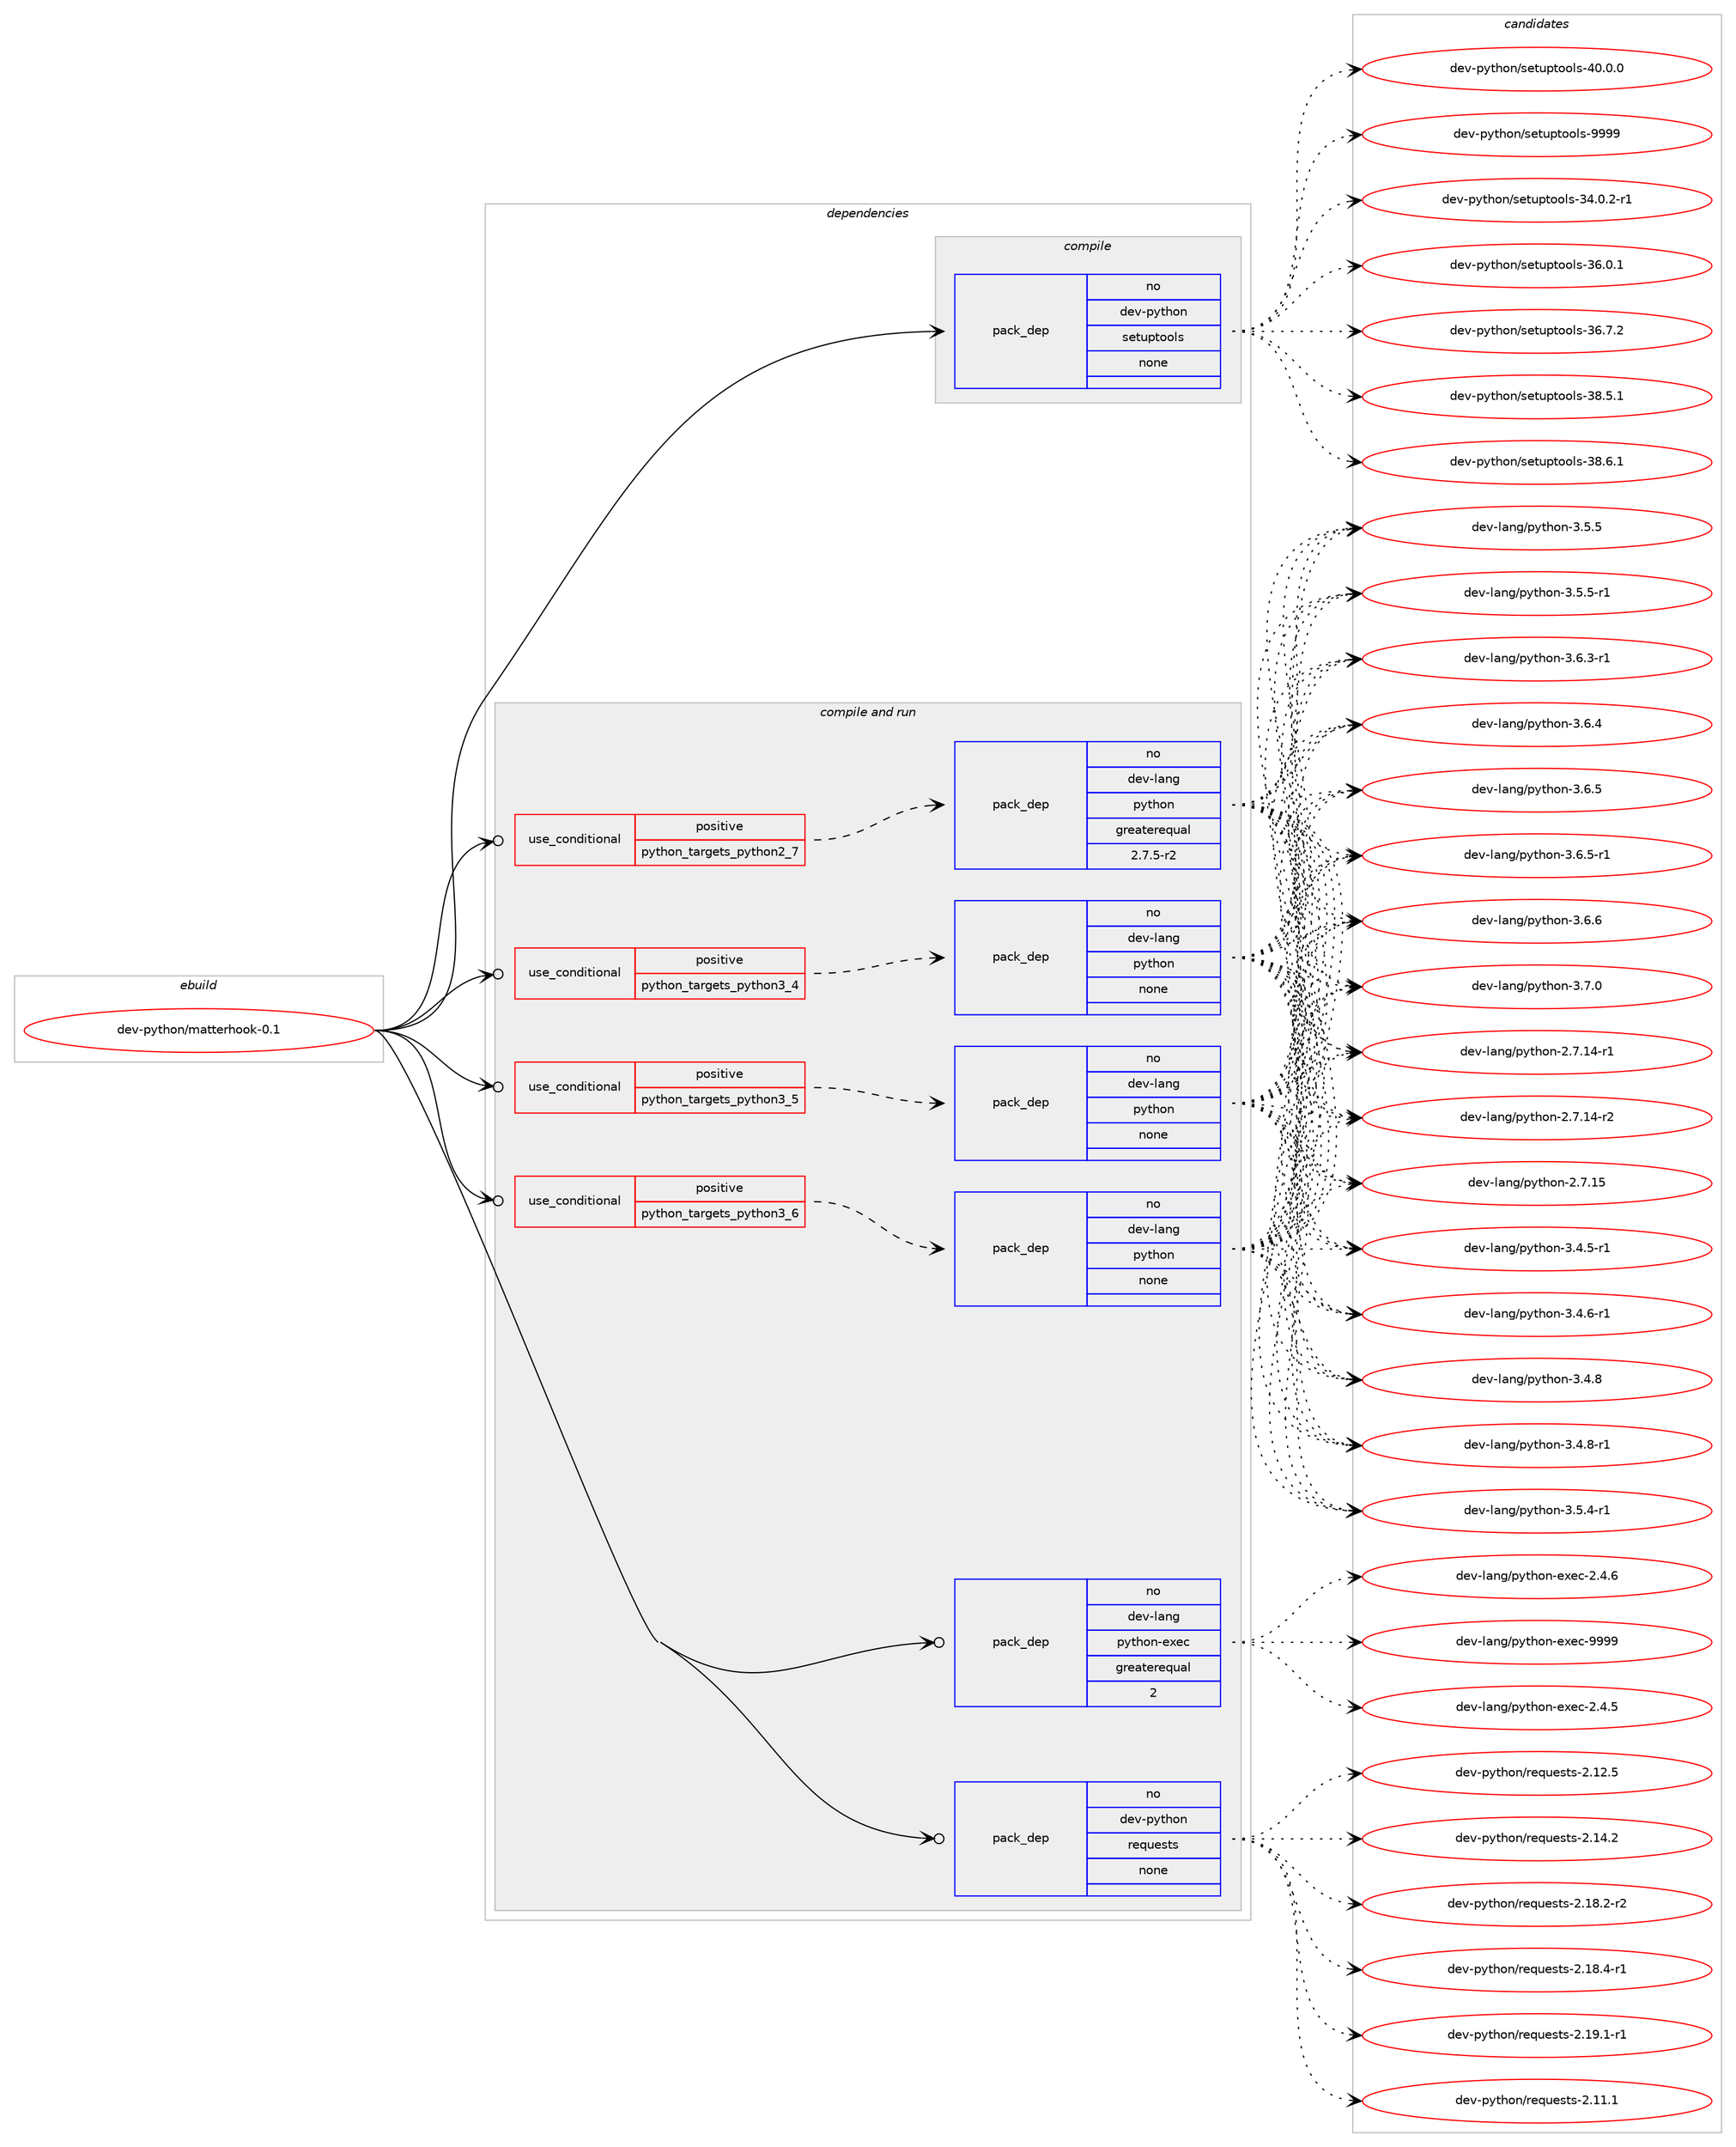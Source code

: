 digraph prolog {

# *************
# Graph options
# *************

newrank=true;
concentrate=true;
compound=true;
graph [rankdir=LR,fontname=Helvetica,fontsize=10,ranksep=1.5];#, ranksep=2.5, nodesep=0.2];
edge  [arrowhead=vee];
node  [fontname=Helvetica,fontsize=10];

# **********
# The ebuild
# **********

subgraph cluster_leftcol {
color=gray;
rank=same;
label=<<i>ebuild</i>>;
id [label="dev-python/matterhook-0.1", color=red, width=4, href="../dev-python/matterhook-0.1.svg"];
}

# ****************
# The dependencies
# ****************

subgraph cluster_midcol {
color=gray;
label=<<i>dependencies</i>>;
subgraph cluster_compile {
fillcolor="#eeeeee";
style=filled;
label=<<i>compile</i>>;
subgraph pack4019 {
dependency5831 [label=<<TABLE BORDER="0" CELLBORDER="1" CELLSPACING="0" CELLPADDING="4" WIDTH="220"><TR><TD ROWSPAN="6" CELLPADDING="30">pack_dep</TD></TR><TR><TD WIDTH="110">no</TD></TR><TR><TD>dev-python</TD></TR><TR><TD>setuptools</TD></TR><TR><TD>none</TD></TR><TR><TD></TD></TR></TABLE>>, shape=none, color=blue];
}
id:e -> dependency5831:w [weight=20,style="solid",arrowhead="vee"];
}
subgraph cluster_compileandrun {
fillcolor="#eeeeee";
style=filled;
label=<<i>compile and run</i>>;
subgraph cond1682 {
dependency5832 [label=<<TABLE BORDER="0" CELLBORDER="1" CELLSPACING="0" CELLPADDING="4"><TR><TD ROWSPAN="3" CELLPADDING="10">use_conditional</TD></TR><TR><TD>positive</TD></TR><TR><TD>python_targets_python2_7</TD></TR></TABLE>>, shape=none, color=red];
subgraph pack4020 {
dependency5833 [label=<<TABLE BORDER="0" CELLBORDER="1" CELLSPACING="0" CELLPADDING="4" WIDTH="220"><TR><TD ROWSPAN="6" CELLPADDING="30">pack_dep</TD></TR><TR><TD WIDTH="110">no</TD></TR><TR><TD>dev-lang</TD></TR><TR><TD>python</TD></TR><TR><TD>greaterequal</TD></TR><TR><TD>2.7.5-r2</TD></TR></TABLE>>, shape=none, color=blue];
}
dependency5832:e -> dependency5833:w [weight=20,style="dashed",arrowhead="vee"];
}
id:e -> dependency5832:w [weight=20,style="solid",arrowhead="odotvee"];
subgraph cond1683 {
dependency5834 [label=<<TABLE BORDER="0" CELLBORDER="1" CELLSPACING="0" CELLPADDING="4"><TR><TD ROWSPAN="3" CELLPADDING="10">use_conditional</TD></TR><TR><TD>positive</TD></TR><TR><TD>python_targets_python3_4</TD></TR></TABLE>>, shape=none, color=red];
subgraph pack4021 {
dependency5835 [label=<<TABLE BORDER="0" CELLBORDER="1" CELLSPACING="0" CELLPADDING="4" WIDTH="220"><TR><TD ROWSPAN="6" CELLPADDING="30">pack_dep</TD></TR><TR><TD WIDTH="110">no</TD></TR><TR><TD>dev-lang</TD></TR><TR><TD>python</TD></TR><TR><TD>none</TD></TR><TR><TD></TD></TR></TABLE>>, shape=none, color=blue];
}
dependency5834:e -> dependency5835:w [weight=20,style="dashed",arrowhead="vee"];
}
id:e -> dependency5834:w [weight=20,style="solid",arrowhead="odotvee"];
subgraph cond1684 {
dependency5836 [label=<<TABLE BORDER="0" CELLBORDER="1" CELLSPACING="0" CELLPADDING="4"><TR><TD ROWSPAN="3" CELLPADDING="10">use_conditional</TD></TR><TR><TD>positive</TD></TR><TR><TD>python_targets_python3_5</TD></TR></TABLE>>, shape=none, color=red];
subgraph pack4022 {
dependency5837 [label=<<TABLE BORDER="0" CELLBORDER="1" CELLSPACING="0" CELLPADDING="4" WIDTH="220"><TR><TD ROWSPAN="6" CELLPADDING="30">pack_dep</TD></TR><TR><TD WIDTH="110">no</TD></TR><TR><TD>dev-lang</TD></TR><TR><TD>python</TD></TR><TR><TD>none</TD></TR><TR><TD></TD></TR></TABLE>>, shape=none, color=blue];
}
dependency5836:e -> dependency5837:w [weight=20,style="dashed",arrowhead="vee"];
}
id:e -> dependency5836:w [weight=20,style="solid",arrowhead="odotvee"];
subgraph cond1685 {
dependency5838 [label=<<TABLE BORDER="0" CELLBORDER="1" CELLSPACING="0" CELLPADDING="4"><TR><TD ROWSPAN="3" CELLPADDING="10">use_conditional</TD></TR><TR><TD>positive</TD></TR><TR><TD>python_targets_python3_6</TD></TR></TABLE>>, shape=none, color=red];
subgraph pack4023 {
dependency5839 [label=<<TABLE BORDER="0" CELLBORDER="1" CELLSPACING="0" CELLPADDING="4" WIDTH="220"><TR><TD ROWSPAN="6" CELLPADDING="30">pack_dep</TD></TR><TR><TD WIDTH="110">no</TD></TR><TR><TD>dev-lang</TD></TR><TR><TD>python</TD></TR><TR><TD>none</TD></TR><TR><TD></TD></TR></TABLE>>, shape=none, color=blue];
}
dependency5838:e -> dependency5839:w [weight=20,style="dashed",arrowhead="vee"];
}
id:e -> dependency5838:w [weight=20,style="solid",arrowhead="odotvee"];
subgraph pack4024 {
dependency5840 [label=<<TABLE BORDER="0" CELLBORDER="1" CELLSPACING="0" CELLPADDING="4" WIDTH="220"><TR><TD ROWSPAN="6" CELLPADDING="30">pack_dep</TD></TR><TR><TD WIDTH="110">no</TD></TR><TR><TD>dev-lang</TD></TR><TR><TD>python-exec</TD></TR><TR><TD>greaterequal</TD></TR><TR><TD>2</TD></TR></TABLE>>, shape=none, color=blue];
}
id:e -> dependency5840:w [weight=20,style="solid",arrowhead="odotvee"];
subgraph pack4025 {
dependency5841 [label=<<TABLE BORDER="0" CELLBORDER="1" CELLSPACING="0" CELLPADDING="4" WIDTH="220"><TR><TD ROWSPAN="6" CELLPADDING="30">pack_dep</TD></TR><TR><TD WIDTH="110">no</TD></TR><TR><TD>dev-python</TD></TR><TR><TD>requests</TD></TR><TR><TD>none</TD></TR><TR><TD></TD></TR></TABLE>>, shape=none, color=blue];
}
id:e -> dependency5841:w [weight=20,style="solid",arrowhead="odotvee"];
}
subgraph cluster_run {
fillcolor="#eeeeee";
style=filled;
label=<<i>run</i>>;
}
}

# **************
# The candidates
# **************

subgraph cluster_choices {
rank=same;
color=gray;
label=<<i>candidates</i>>;

subgraph choice4019 {
color=black;
nodesep=1;
choice1001011184511212111610411111047115101116117112116111111108115455152464846504511449 [label="dev-python/setuptools-34.0.2-r1", color=red, width=4,href="../dev-python/setuptools-34.0.2-r1.svg"];
choice100101118451121211161041111104711510111611711211611111110811545515446484649 [label="dev-python/setuptools-36.0.1", color=red, width=4,href="../dev-python/setuptools-36.0.1.svg"];
choice100101118451121211161041111104711510111611711211611111110811545515446554650 [label="dev-python/setuptools-36.7.2", color=red, width=4,href="../dev-python/setuptools-36.7.2.svg"];
choice100101118451121211161041111104711510111611711211611111110811545515646534649 [label="dev-python/setuptools-38.5.1", color=red, width=4,href="../dev-python/setuptools-38.5.1.svg"];
choice100101118451121211161041111104711510111611711211611111110811545515646544649 [label="dev-python/setuptools-38.6.1", color=red, width=4,href="../dev-python/setuptools-38.6.1.svg"];
choice100101118451121211161041111104711510111611711211611111110811545524846484648 [label="dev-python/setuptools-40.0.0", color=red, width=4,href="../dev-python/setuptools-40.0.0.svg"];
choice10010111845112121116104111110471151011161171121161111111081154557575757 [label="dev-python/setuptools-9999", color=red, width=4,href="../dev-python/setuptools-9999.svg"];
dependency5831:e -> choice1001011184511212111610411111047115101116117112116111111108115455152464846504511449:w [style=dotted,weight="100"];
dependency5831:e -> choice100101118451121211161041111104711510111611711211611111110811545515446484649:w [style=dotted,weight="100"];
dependency5831:e -> choice100101118451121211161041111104711510111611711211611111110811545515446554650:w [style=dotted,weight="100"];
dependency5831:e -> choice100101118451121211161041111104711510111611711211611111110811545515646534649:w [style=dotted,weight="100"];
dependency5831:e -> choice100101118451121211161041111104711510111611711211611111110811545515646544649:w [style=dotted,weight="100"];
dependency5831:e -> choice100101118451121211161041111104711510111611711211611111110811545524846484648:w [style=dotted,weight="100"];
dependency5831:e -> choice10010111845112121116104111110471151011161171121161111111081154557575757:w [style=dotted,weight="100"];
}
subgraph choice4020 {
color=black;
nodesep=1;
choice100101118451089711010347112121116104111110455046554649524511449 [label="dev-lang/python-2.7.14-r1", color=red, width=4,href="../dev-lang/python-2.7.14-r1.svg"];
choice100101118451089711010347112121116104111110455046554649524511450 [label="dev-lang/python-2.7.14-r2", color=red, width=4,href="../dev-lang/python-2.7.14-r2.svg"];
choice10010111845108971101034711212111610411111045504655464953 [label="dev-lang/python-2.7.15", color=red, width=4,href="../dev-lang/python-2.7.15.svg"];
choice1001011184510897110103471121211161041111104551465246534511449 [label="dev-lang/python-3.4.5-r1", color=red, width=4,href="../dev-lang/python-3.4.5-r1.svg"];
choice1001011184510897110103471121211161041111104551465246544511449 [label="dev-lang/python-3.4.6-r1", color=red, width=4,href="../dev-lang/python-3.4.6-r1.svg"];
choice100101118451089711010347112121116104111110455146524656 [label="dev-lang/python-3.4.8", color=red, width=4,href="../dev-lang/python-3.4.8.svg"];
choice1001011184510897110103471121211161041111104551465246564511449 [label="dev-lang/python-3.4.8-r1", color=red, width=4,href="../dev-lang/python-3.4.8-r1.svg"];
choice1001011184510897110103471121211161041111104551465346524511449 [label="dev-lang/python-3.5.4-r1", color=red, width=4,href="../dev-lang/python-3.5.4-r1.svg"];
choice100101118451089711010347112121116104111110455146534653 [label="dev-lang/python-3.5.5", color=red, width=4,href="../dev-lang/python-3.5.5.svg"];
choice1001011184510897110103471121211161041111104551465346534511449 [label="dev-lang/python-3.5.5-r1", color=red, width=4,href="../dev-lang/python-3.5.5-r1.svg"];
choice1001011184510897110103471121211161041111104551465446514511449 [label="dev-lang/python-3.6.3-r1", color=red, width=4,href="../dev-lang/python-3.6.3-r1.svg"];
choice100101118451089711010347112121116104111110455146544652 [label="dev-lang/python-3.6.4", color=red, width=4,href="../dev-lang/python-3.6.4.svg"];
choice100101118451089711010347112121116104111110455146544653 [label="dev-lang/python-3.6.5", color=red, width=4,href="../dev-lang/python-3.6.5.svg"];
choice1001011184510897110103471121211161041111104551465446534511449 [label="dev-lang/python-3.6.5-r1", color=red, width=4,href="../dev-lang/python-3.6.5-r1.svg"];
choice100101118451089711010347112121116104111110455146544654 [label="dev-lang/python-3.6.6", color=red, width=4,href="../dev-lang/python-3.6.6.svg"];
choice100101118451089711010347112121116104111110455146554648 [label="dev-lang/python-3.7.0", color=red, width=4,href="../dev-lang/python-3.7.0.svg"];
dependency5833:e -> choice100101118451089711010347112121116104111110455046554649524511449:w [style=dotted,weight="100"];
dependency5833:e -> choice100101118451089711010347112121116104111110455046554649524511450:w [style=dotted,weight="100"];
dependency5833:e -> choice10010111845108971101034711212111610411111045504655464953:w [style=dotted,weight="100"];
dependency5833:e -> choice1001011184510897110103471121211161041111104551465246534511449:w [style=dotted,weight="100"];
dependency5833:e -> choice1001011184510897110103471121211161041111104551465246544511449:w [style=dotted,weight="100"];
dependency5833:e -> choice100101118451089711010347112121116104111110455146524656:w [style=dotted,weight="100"];
dependency5833:e -> choice1001011184510897110103471121211161041111104551465246564511449:w [style=dotted,weight="100"];
dependency5833:e -> choice1001011184510897110103471121211161041111104551465346524511449:w [style=dotted,weight="100"];
dependency5833:e -> choice100101118451089711010347112121116104111110455146534653:w [style=dotted,weight="100"];
dependency5833:e -> choice1001011184510897110103471121211161041111104551465346534511449:w [style=dotted,weight="100"];
dependency5833:e -> choice1001011184510897110103471121211161041111104551465446514511449:w [style=dotted,weight="100"];
dependency5833:e -> choice100101118451089711010347112121116104111110455146544652:w [style=dotted,weight="100"];
dependency5833:e -> choice100101118451089711010347112121116104111110455146544653:w [style=dotted,weight="100"];
dependency5833:e -> choice1001011184510897110103471121211161041111104551465446534511449:w [style=dotted,weight="100"];
dependency5833:e -> choice100101118451089711010347112121116104111110455146544654:w [style=dotted,weight="100"];
dependency5833:e -> choice100101118451089711010347112121116104111110455146554648:w [style=dotted,weight="100"];
}
subgraph choice4021 {
color=black;
nodesep=1;
choice100101118451089711010347112121116104111110455046554649524511449 [label="dev-lang/python-2.7.14-r1", color=red, width=4,href="../dev-lang/python-2.7.14-r1.svg"];
choice100101118451089711010347112121116104111110455046554649524511450 [label="dev-lang/python-2.7.14-r2", color=red, width=4,href="../dev-lang/python-2.7.14-r2.svg"];
choice10010111845108971101034711212111610411111045504655464953 [label="dev-lang/python-2.7.15", color=red, width=4,href="../dev-lang/python-2.7.15.svg"];
choice1001011184510897110103471121211161041111104551465246534511449 [label="dev-lang/python-3.4.5-r1", color=red, width=4,href="../dev-lang/python-3.4.5-r1.svg"];
choice1001011184510897110103471121211161041111104551465246544511449 [label="dev-lang/python-3.4.6-r1", color=red, width=4,href="../dev-lang/python-3.4.6-r1.svg"];
choice100101118451089711010347112121116104111110455146524656 [label="dev-lang/python-3.4.8", color=red, width=4,href="../dev-lang/python-3.4.8.svg"];
choice1001011184510897110103471121211161041111104551465246564511449 [label="dev-lang/python-3.4.8-r1", color=red, width=4,href="../dev-lang/python-3.4.8-r1.svg"];
choice1001011184510897110103471121211161041111104551465346524511449 [label="dev-lang/python-3.5.4-r1", color=red, width=4,href="../dev-lang/python-3.5.4-r1.svg"];
choice100101118451089711010347112121116104111110455146534653 [label="dev-lang/python-3.5.5", color=red, width=4,href="../dev-lang/python-3.5.5.svg"];
choice1001011184510897110103471121211161041111104551465346534511449 [label="dev-lang/python-3.5.5-r1", color=red, width=4,href="../dev-lang/python-3.5.5-r1.svg"];
choice1001011184510897110103471121211161041111104551465446514511449 [label="dev-lang/python-3.6.3-r1", color=red, width=4,href="../dev-lang/python-3.6.3-r1.svg"];
choice100101118451089711010347112121116104111110455146544652 [label="dev-lang/python-3.6.4", color=red, width=4,href="../dev-lang/python-3.6.4.svg"];
choice100101118451089711010347112121116104111110455146544653 [label="dev-lang/python-3.6.5", color=red, width=4,href="../dev-lang/python-3.6.5.svg"];
choice1001011184510897110103471121211161041111104551465446534511449 [label="dev-lang/python-3.6.5-r1", color=red, width=4,href="../dev-lang/python-3.6.5-r1.svg"];
choice100101118451089711010347112121116104111110455146544654 [label="dev-lang/python-3.6.6", color=red, width=4,href="../dev-lang/python-3.6.6.svg"];
choice100101118451089711010347112121116104111110455146554648 [label="dev-lang/python-3.7.0", color=red, width=4,href="../dev-lang/python-3.7.0.svg"];
dependency5835:e -> choice100101118451089711010347112121116104111110455046554649524511449:w [style=dotted,weight="100"];
dependency5835:e -> choice100101118451089711010347112121116104111110455046554649524511450:w [style=dotted,weight="100"];
dependency5835:e -> choice10010111845108971101034711212111610411111045504655464953:w [style=dotted,weight="100"];
dependency5835:e -> choice1001011184510897110103471121211161041111104551465246534511449:w [style=dotted,weight="100"];
dependency5835:e -> choice1001011184510897110103471121211161041111104551465246544511449:w [style=dotted,weight="100"];
dependency5835:e -> choice100101118451089711010347112121116104111110455146524656:w [style=dotted,weight="100"];
dependency5835:e -> choice1001011184510897110103471121211161041111104551465246564511449:w [style=dotted,weight="100"];
dependency5835:e -> choice1001011184510897110103471121211161041111104551465346524511449:w [style=dotted,weight="100"];
dependency5835:e -> choice100101118451089711010347112121116104111110455146534653:w [style=dotted,weight="100"];
dependency5835:e -> choice1001011184510897110103471121211161041111104551465346534511449:w [style=dotted,weight="100"];
dependency5835:e -> choice1001011184510897110103471121211161041111104551465446514511449:w [style=dotted,weight="100"];
dependency5835:e -> choice100101118451089711010347112121116104111110455146544652:w [style=dotted,weight="100"];
dependency5835:e -> choice100101118451089711010347112121116104111110455146544653:w [style=dotted,weight="100"];
dependency5835:e -> choice1001011184510897110103471121211161041111104551465446534511449:w [style=dotted,weight="100"];
dependency5835:e -> choice100101118451089711010347112121116104111110455146544654:w [style=dotted,weight="100"];
dependency5835:e -> choice100101118451089711010347112121116104111110455146554648:w [style=dotted,weight="100"];
}
subgraph choice4022 {
color=black;
nodesep=1;
choice100101118451089711010347112121116104111110455046554649524511449 [label="dev-lang/python-2.7.14-r1", color=red, width=4,href="../dev-lang/python-2.7.14-r1.svg"];
choice100101118451089711010347112121116104111110455046554649524511450 [label="dev-lang/python-2.7.14-r2", color=red, width=4,href="../dev-lang/python-2.7.14-r2.svg"];
choice10010111845108971101034711212111610411111045504655464953 [label="dev-lang/python-2.7.15", color=red, width=4,href="../dev-lang/python-2.7.15.svg"];
choice1001011184510897110103471121211161041111104551465246534511449 [label="dev-lang/python-3.4.5-r1", color=red, width=4,href="../dev-lang/python-3.4.5-r1.svg"];
choice1001011184510897110103471121211161041111104551465246544511449 [label="dev-lang/python-3.4.6-r1", color=red, width=4,href="../dev-lang/python-3.4.6-r1.svg"];
choice100101118451089711010347112121116104111110455146524656 [label="dev-lang/python-3.4.8", color=red, width=4,href="../dev-lang/python-3.4.8.svg"];
choice1001011184510897110103471121211161041111104551465246564511449 [label="dev-lang/python-3.4.8-r1", color=red, width=4,href="../dev-lang/python-3.4.8-r1.svg"];
choice1001011184510897110103471121211161041111104551465346524511449 [label="dev-lang/python-3.5.4-r1", color=red, width=4,href="../dev-lang/python-3.5.4-r1.svg"];
choice100101118451089711010347112121116104111110455146534653 [label="dev-lang/python-3.5.5", color=red, width=4,href="../dev-lang/python-3.5.5.svg"];
choice1001011184510897110103471121211161041111104551465346534511449 [label="dev-lang/python-3.5.5-r1", color=red, width=4,href="../dev-lang/python-3.5.5-r1.svg"];
choice1001011184510897110103471121211161041111104551465446514511449 [label="dev-lang/python-3.6.3-r1", color=red, width=4,href="../dev-lang/python-3.6.3-r1.svg"];
choice100101118451089711010347112121116104111110455146544652 [label="dev-lang/python-3.6.4", color=red, width=4,href="../dev-lang/python-3.6.4.svg"];
choice100101118451089711010347112121116104111110455146544653 [label="dev-lang/python-3.6.5", color=red, width=4,href="../dev-lang/python-3.6.5.svg"];
choice1001011184510897110103471121211161041111104551465446534511449 [label="dev-lang/python-3.6.5-r1", color=red, width=4,href="../dev-lang/python-3.6.5-r1.svg"];
choice100101118451089711010347112121116104111110455146544654 [label="dev-lang/python-3.6.6", color=red, width=4,href="../dev-lang/python-3.6.6.svg"];
choice100101118451089711010347112121116104111110455146554648 [label="dev-lang/python-3.7.0", color=red, width=4,href="../dev-lang/python-3.7.0.svg"];
dependency5837:e -> choice100101118451089711010347112121116104111110455046554649524511449:w [style=dotted,weight="100"];
dependency5837:e -> choice100101118451089711010347112121116104111110455046554649524511450:w [style=dotted,weight="100"];
dependency5837:e -> choice10010111845108971101034711212111610411111045504655464953:w [style=dotted,weight="100"];
dependency5837:e -> choice1001011184510897110103471121211161041111104551465246534511449:w [style=dotted,weight="100"];
dependency5837:e -> choice1001011184510897110103471121211161041111104551465246544511449:w [style=dotted,weight="100"];
dependency5837:e -> choice100101118451089711010347112121116104111110455146524656:w [style=dotted,weight="100"];
dependency5837:e -> choice1001011184510897110103471121211161041111104551465246564511449:w [style=dotted,weight="100"];
dependency5837:e -> choice1001011184510897110103471121211161041111104551465346524511449:w [style=dotted,weight="100"];
dependency5837:e -> choice100101118451089711010347112121116104111110455146534653:w [style=dotted,weight="100"];
dependency5837:e -> choice1001011184510897110103471121211161041111104551465346534511449:w [style=dotted,weight="100"];
dependency5837:e -> choice1001011184510897110103471121211161041111104551465446514511449:w [style=dotted,weight="100"];
dependency5837:e -> choice100101118451089711010347112121116104111110455146544652:w [style=dotted,weight="100"];
dependency5837:e -> choice100101118451089711010347112121116104111110455146544653:w [style=dotted,weight="100"];
dependency5837:e -> choice1001011184510897110103471121211161041111104551465446534511449:w [style=dotted,weight="100"];
dependency5837:e -> choice100101118451089711010347112121116104111110455146544654:w [style=dotted,weight="100"];
dependency5837:e -> choice100101118451089711010347112121116104111110455146554648:w [style=dotted,weight="100"];
}
subgraph choice4023 {
color=black;
nodesep=1;
choice100101118451089711010347112121116104111110455046554649524511449 [label="dev-lang/python-2.7.14-r1", color=red, width=4,href="../dev-lang/python-2.7.14-r1.svg"];
choice100101118451089711010347112121116104111110455046554649524511450 [label="dev-lang/python-2.7.14-r2", color=red, width=4,href="../dev-lang/python-2.7.14-r2.svg"];
choice10010111845108971101034711212111610411111045504655464953 [label="dev-lang/python-2.7.15", color=red, width=4,href="../dev-lang/python-2.7.15.svg"];
choice1001011184510897110103471121211161041111104551465246534511449 [label="dev-lang/python-3.4.5-r1", color=red, width=4,href="../dev-lang/python-3.4.5-r1.svg"];
choice1001011184510897110103471121211161041111104551465246544511449 [label="dev-lang/python-3.4.6-r1", color=red, width=4,href="../dev-lang/python-3.4.6-r1.svg"];
choice100101118451089711010347112121116104111110455146524656 [label="dev-lang/python-3.4.8", color=red, width=4,href="../dev-lang/python-3.4.8.svg"];
choice1001011184510897110103471121211161041111104551465246564511449 [label="dev-lang/python-3.4.8-r1", color=red, width=4,href="../dev-lang/python-3.4.8-r1.svg"];
choice1001011184510897110103471121211161041111104551465346524511449 [label="dev-lang/python-3.5.4-r1", color=red, width=4,href="../dev-lang/python-3.5.4-r1.svg"];
choice100101118451089711010347112121116104111110455146534653 [label="dev-lang/python-3.5.5", color=red, width=4,href="../dev-lang/python-3.5.5.svg"];
choice1001011184510897110103471121211161041111104551465346534511449 [label="dev-lang/python-3.5.5-r1", color=red, width=4,href="../dev-lang/python-3.5.5-r1.svg"];
choice1001011184510897110103471121211161041111104551465446514511449 [label="dev-lang/python-3.6.3-r1", color=red, width=4,href="../dev-lang/python-3.6.3-r1.svg"];
choice100101118451089711010347112121116104111110455146544652 [label="dev-lang/python-3.6.4", color=red, width=4,href="../dev-lang/python-3.6.4.svg"];
choice100101118451089711010347112121116104111110455146544653 [label="dev-lang/python-3.6.5", color=red, width=4,href="../dev-lang/python-3.6.5.svg"];
choice1001011184510897110103471121211161041111104551465446534511449 [label="dev-lang/python-3.6.5-r1", color=red, width=4,href="../dev-lang/python-3.6.5-r1.svg"];
choice100101118451089711010347112121116104111110455146544654 [label="dev-lang/python-3.6.6", color=red, width=4,href="../dev-lang/python-3.6.6.svg"];
choice100101118451089711010347112121116104111110455146554648 [label="dev-lang/python-3.7.0", color=red, width=4,href="../dev-lang/python-3.7.0.svg"];
dependency5839:e -> choice100101118451089711010347112121116104111110455046554649524511449:w [style=dotted,weight="100"];
dependency5839:e -> choice100101118451089711010347112121116104111110455046554649524511450:w [style=dotted,weight="100"];
dependency5839:e -> choice10010111845108971101034711212111610411111045504655464953:w [style=dotted,weight="100"];
dependency5839:e -> choice1001011184510897110103471121211161041111104551465246534511449:w [style=dotted,weight="100"];
dependency5839:e -> choice1001011184510897110103471121211161041111104551465246544511449:w [style=dotted,weight="100"];
dependency5839:e -> choice100101118451089711010347112121116104111110455146524656:w [style=dotted,weight="100"];
dependency5839:e -> choice1001011184510897110103471121211161041111104551465246564511449:w [style=dotted,weight="100"];
dependency5839:e -> choice1001011184510897110103471121211161041111104551465346524511449:w [style=dotted,weight="100"];
dependency5839:e -> choice100101118451089711010347112121116104111110455146534653:w [style=dotted,weight="100"];
dependency5839:e -> choice1001011184510897110103471121211161041111104551465346534511449:w [style=dotted,weight="100"];
dependency5839:e -> choice1001011184510897110103471121211161041111104551465446514511449:w [style=dotted,weight="100"];
dependency5839:e -> choice100101118451089711010347112121116104111110455146544652:w [style=dotted,weight="100"];
dependency5839:e -> choice100101118451089711010347112121116104111110455146544653:w [style=dotted,weight="100"];
dependency5839:e -> choice1001011184510897110103471121211161041111104551465446534511449:w [style=dotted,weight="100"];
dependency5839:e -> choice100101118451089711010347112121116104111110455146544654:w [style=dotted,weight="100"];
dependency5839:e -> choice100101118451089711010347112121116104111110455146554648:w [style=dotted,weight="100"];
}
subgraph choice4024 {
color=black;
nodesep=1;
choice1001011184510897110103471121211161041111104510112010199455046524653 [label="dev-lang/python-exec-2.4.5", color=red, width=4,href="../dev-lang/python-exec-2.4.5.svg"];
choice1001011184510897110103471121211161041111104510112010199455046524654 [label="dev-lang/python-exec-2.4.6", color=red, width=4,href="../dev-lang/python-exec-2.4.6.svg"];
choice10010111845108971101034711212111610411111045101120101994557575757 [label="dev-lang/python-exec-9999", color=red, width=4,href="../dev-lang/python-exec-9999.svg"];
dependency5840:e -> choice1001011184510897110103471121211161041111104510112010199455046524653:w [style=dotted,weight="100"];
dependency5840:e -> choice1001011184510897110103471121211161041111104510112010199455046524654:w [style=dotted,weight="100"];
dependency5840:e -> choice10010111845108971101034711212111610411111045101120101994557575757:w [style=dotted,weight="100"];
}
subgraph choice4025 {
color=black;
nodesep=1;
choice100101118451121211161041111104711410111311710111511611545504649494649 [label="dev-python/requests-2.11.1", color=red, width=4,href="../dev-python/requests-2.11.1.svg"];
choice100101118451121211161041111104711410111311710111511611545504649504653 [label="dev-python/requests-2.12.5", color=red, width=4,href="../dev-python/requests-2.12.5.svg"];
choice100101118451121211161041111104711410111311710111511611545504649524650 [label="dev-python/requests-2.14.2", color=red, width=4,href="../dev-python/requests-2.14.2.svg"];
choice1001011184511212111610411111047114101113117101115116115455046495646504511450 [label="dev-python/requests-2.18.2-r2", color=red, width=4,href="../dev-python/requests-2.18.2-r2.svg"];
choice1001011184511212111610411111047114101113117101115116115455046495646524511449 [label="dev-python/requests-2.18.4-r1", color=red, width=4,href="../dev-python/requests-2.18.4-r1.svg"];
choice1001011184511212111610411111047114101113117101115116115455046495746494511449 [label="dev-python/requests-2.19.1-r1", color=red, width=4,href="../dev-python/requests-2.19.1-r1.svg"];
dependency5841:e -> choice100101118451121211161041111104711410111311710111511611545504649494649:w [style=dotted,weight="100"];
dependency5841:e -> choice100101118451121211161041111104711410111311710111511611545504649504653:w [style=dotted,weight="100"];
dependency5841:e -> choice100101118451121211161041111104711410111311710111511611545504649524650:w [style=dotted,weight="100"];
dependency5841:e -> choice1001011184511212111610411111047114101113117101115116115455046495646504511450:w [style=dotted,weight="100"];
dependency5841:e -> choice1001011184511212111610411111047114101113117101115116115455046495646524511449:w [style=dotted,weight="100"];
dependency5841:e -> choice1001011184511212111610411111047114101113117101115116115455046495746494511449:w [style=dotted,weight="100"];
}
}

}
